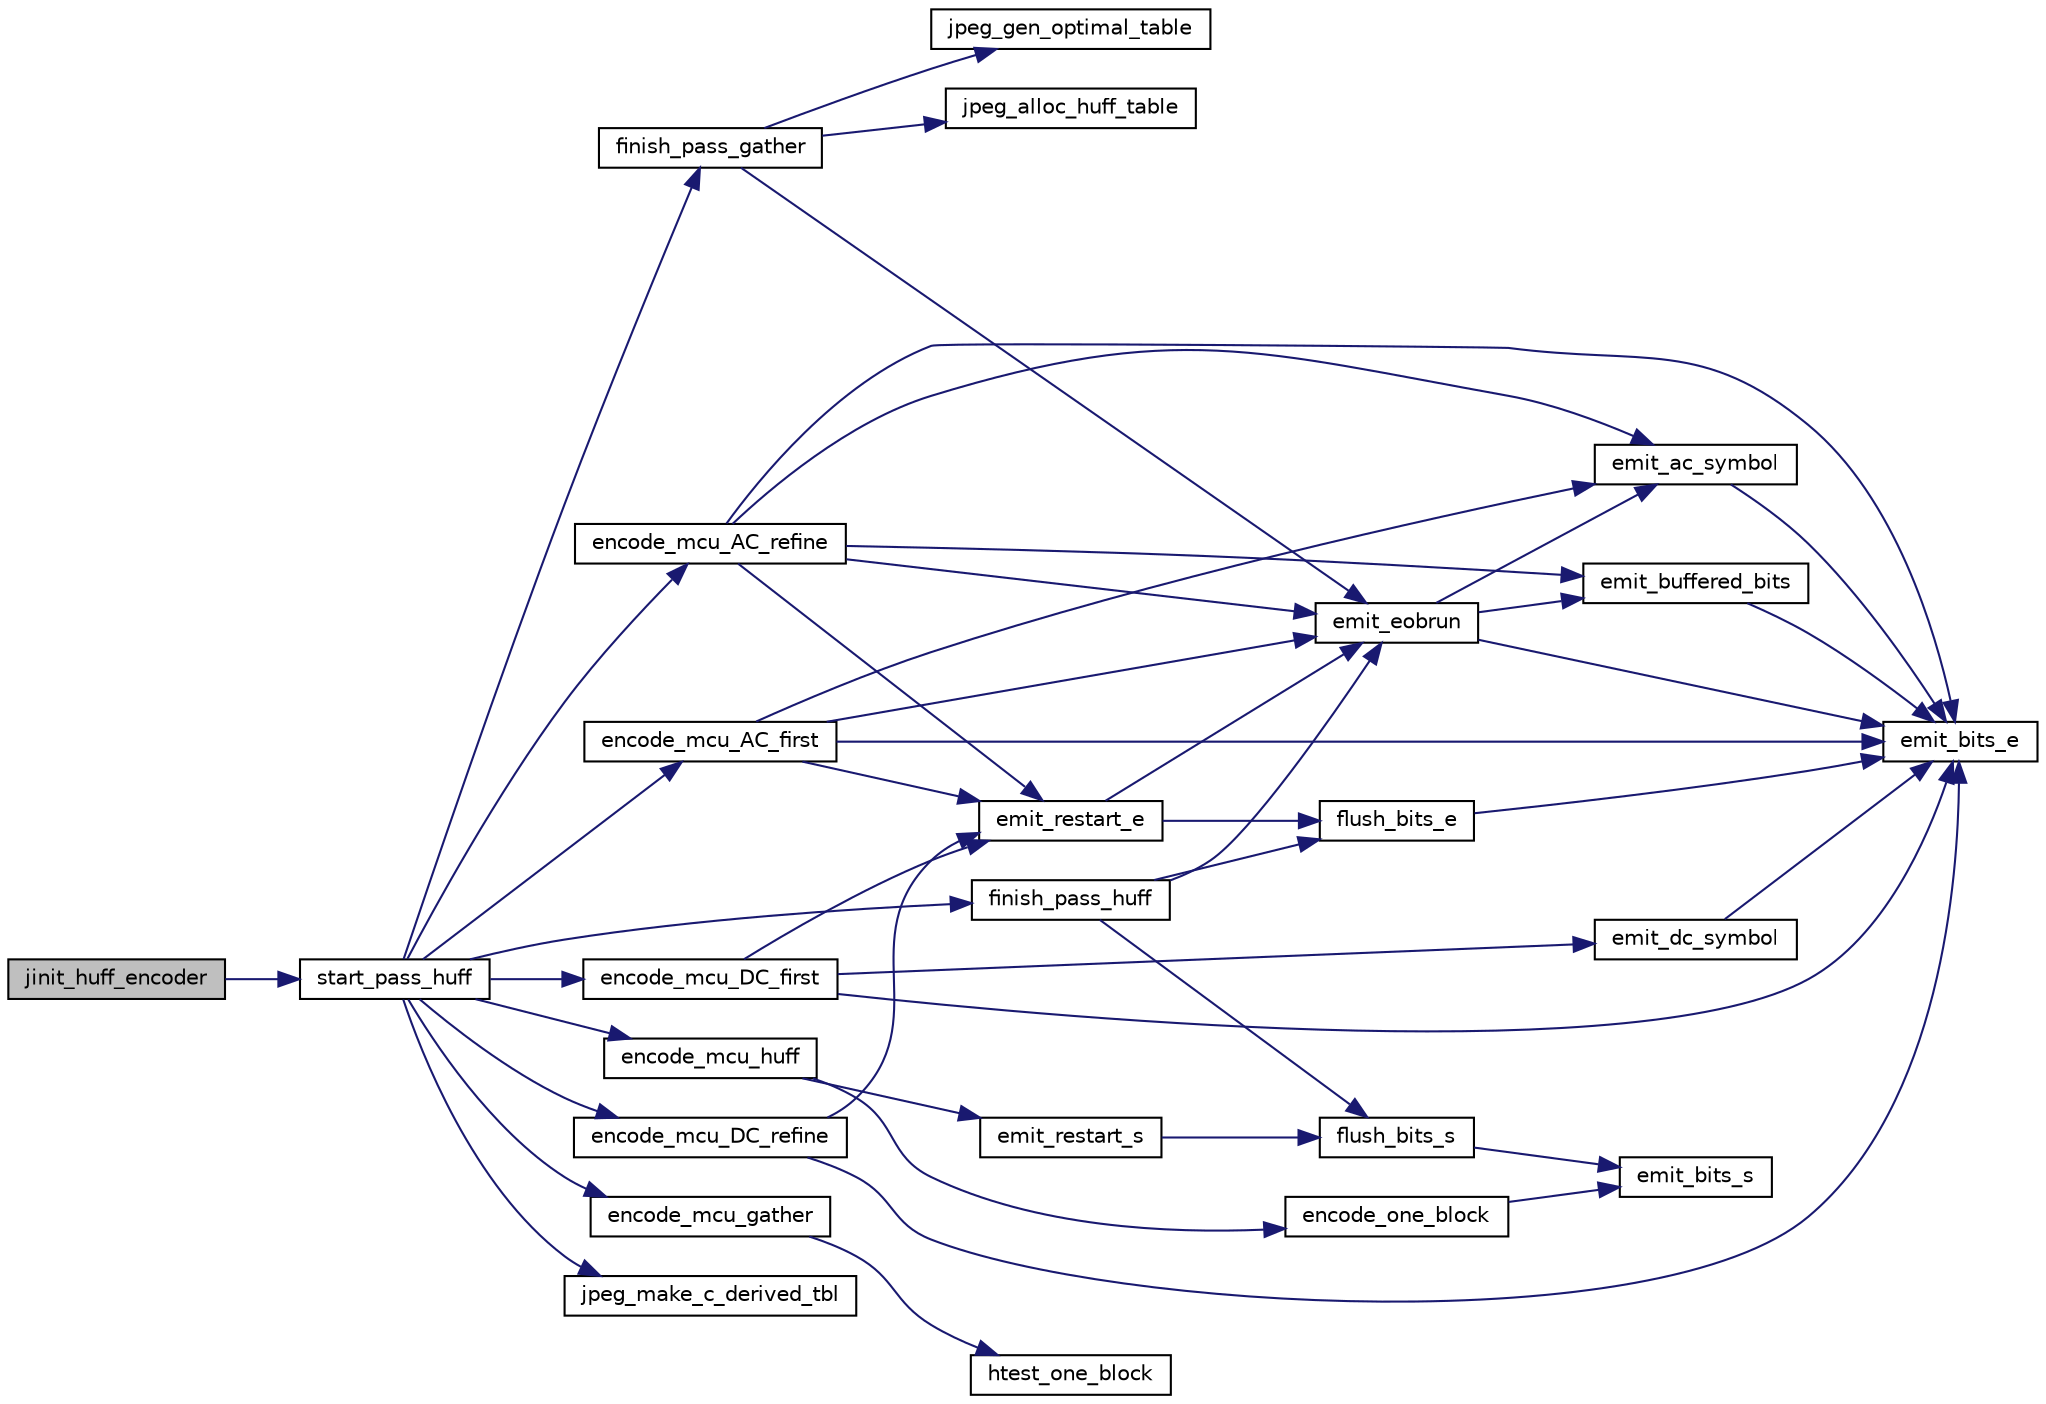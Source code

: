 digraph "jinit_huff_encoder"
{
 // LATEX_PDF_SIZE
  bgcolor="transparent";
  edge [fontname="Helvetica",fontsize="10",labelfontname="Helvetica",labelfontsize="10"];
  node [fontname="Helvetica",fontsize="10",shape=record];
  rankdir="LR";
  Node260 [label="jinit_huff_encoder",height=0.2,width=0.4,color="black", fillcolor="grey75", style="filled", fontcolor="black",tooltip=" "];
  Node260 -> Node261 [color="midnightblue",fontsize="10",style="solid"];
  Node261 [label="start_pass_huff",height=0.2,width=0.4,color="black",URL="$jchuff_8c.html#ae80a7c97813173a2069266702346eb9f",tooltip=" "];
  Node261 -> Node262 [color="midnightblue",fontsize="10",style="solid"];
  Node262 [label="finish_pass_gather",height=0.2,width=0.4,color="black",URL="$jchuff_8c.html#a92d1ffa5f916814234009ccd220ef6da",tooltip=" "];
  Node262 -> Node263 [color="midnightblue",fontsize="10",style="solid"];
  Node263 [label="emit_eobrun",height=0.2,width=0.4,color="black",URL="$jchuff_8c.html#abc3f63e0a0443dabc0b9a520f8e50292",tooltip=" "];
  Node263 -> Node264 [color="midnightblue",fontsize="10",style="solid"];
  Node264 [label="emit_ac_symbol",height=0.2,width=0.4,color="black",URL="$jchuff_8c.html#a07823ab39ef8578973b1bd8e09384350",tooltip=" "];
  Node264 -> Node265 [color="midnightblue",fontsize="10",style="solid"];
  Node265 [label="emit_bits_e",height=0.2,width=0.4,color="black",URL="$jchuff_8c.html#a944ee3875180fbb90badf7c2be7f369d",tooltip=" "];
  Node263 -> Node265 [color="midnightblue",fontsize="10",style="solid"];
  Node263 -> Node266 [color="midnightblue",fontsize="10",style="solid"];
  Node266 [label="emit_buffered_bits",height=0.2,width=0.4,color="black",URL="$jchuff_8c.html#ab4ebe43b6d989c78ef8f216f31c03abf",tooltip=" "];
  Node266 -> Node265 [color="midnightblue",fontsize="10",style="solid"];
  Node262 -> Node267 [color="midnightblue",fontsize="10",style="solid"];
  Node267 [label="jpeg_alloc_huff_table",height=0.2,width=0.4,color="black",URL="$jcomapi_8c.html#af6d023a98d48599258237efa5cc82abf",tooltip=" "];
  Node262 -> Node268 [color="midnightblue",fontsize="10",style="solid"];
  Node268 [label="jpeg_gen_optimal_table",height=0.2,width=0.4,color="black",URL="$jchuff_8c.html#a3f40436fc5d3ec20e1124b84e3256b93",tooltip=" "];
  Node261 -> Node269 [color="midnightblue",fontsize="10",style="solid"];
  Node269 [label="finish_pass_huff",height=0.2,width=0.4,color="black",URL="$jchuff_8c.html#ab0f7f271927d5e929992cc4b3af7b131",tooltip=" "];
  Node269 -> Node263 [color="midnightblue",fontsize="10",style="solid"];
  Node269 -> Node270 [color="midnightblue",fontsize="10",style="solid"];
  Node270 [label="flush_bits_e",height=0.2,width=0.4,color="black",URL="$jchuff_8c.html#abdbb7e0ce2efb140d6616e2d75d81fa8",tooltip=" "];
  Node270 -> Node265 [color="midnightblue",fontsize="10",style="solid"];
  Node269 -> Node271 [color="midnightblue",fontsize="10",style="solid"];
  Node271 [label="flush_bits_s",height=0.2,width=0.4,color="black",URL="$jchuff_8c.html#a9ebdfb0237e6c84aaa1f545d17fd7b9a",tooltip=" "];
  Node271 -> Node272 [color="midnightblue",fontsize="10",style="solid"];
  Node272 [label="emit_bits_s",height=0.2,width=0.4,color="black",URL="$jchuff_8c.html#a983ea6fc417f30e6f14df9c9401aa7d9",tooltip=" "];
  Node261 -> Node273 [color="midnightblue",fontsize="10",style="solid"];
  Node273 [label="encode_mcu_DC_first",height=0.2,width=0.4,color="black",URL="$jchuff_8c.html#a2303fadff5a0fb6bdaa06eb03131d87e",tooltip=" "];
  Node273 -> Node274 [color="midnightblue",fontsize="10",style="solid"];
  Node274 [label="emit_restart_e",height=0.2,width=0.4,color="black",URL="$jchuff_8c.html#a7888c7247d6425c291c2045cf3b84413",tooltip=" "];
  Node274 -> Node263 [color="midnightblue",fontsize="10",style="solid"];
  Node274 -> Node270 [color="midnightblue",fontsize="10",style="solid"];
  Node273 -> Node275 [color="midnightblue",fontsize="10",style="solid"];
  Node275 [label="emit_dc_symbol",height=0.2,width=0.4,color="black",URL="$jchuff_8c.html#aa484dfda1354fdf7945cf110dbf8e7ef",tooltip=" "];
  Node275 -> Node265 [color="midnightblue",fontsize="10",style="solid"];
  Node273 -> Node265 [color="midnightblue",fontsize="10",style="solid"];
  Node261 -> Node276 [color="midnightblue",fontsize="10",style="solid"];
  Node276 [label="encode_mcu_AC_first",height=0.2,width=0.4,color="black",URL="$jchuff_8c.html#a16f93bf9ad174d1e43f92a6844ba56f5",tooltip=" "];
  Node276 -> Node274 [color="midnightblue",fontsize="10",style="solid"];
  Node276 -> Node263 [color="midnightblue",fontsize="10",style="solid"];
  Node276 -> Node264 [color="midnightblue",fontsize="10",style="solid"];
  Node276 -> Node265 [color="midnightblue",fontsize="10",style="solid"];
  Node261 -> Node277 [color="midnightblue",fontsize="10",style="solid"];
  Node277 [label="encode_mcu_DC_refine",height=0.2,width=0.4,color="black",URL="$jchuff_8c.html#a668250087105455338e97ba0f612c700",tooltip=" "];
  Node277 -> Node274 [color="midnightblue",fontsize="10",style="solid"];
  Node277 -> Node265 [color="midnightblue",fontsize="10",style="solid"];
  Node261 -> Node278 [color="midnightblue",fontsize="10",style="solid"];
  Node278 [label="encode_mcu_AC_refine",height=0.2,width=0.4,color="black",URL="$jchuff_8c.html#af22cdbc60163714d02c04ed18d0fcc75",tooltip=" "];
  Node278 -> Node274 [color="midnightblue",fontsize="10",style="solid"];
  Node278 -> Node263 [color="midnightblue",fontsize="10",style="solid"];
  Node278 -> Node264 [color="midnightblue",fontsize="10",style="solid"];
  Node278 -> Node266 [color="midnightblue",fontsize="10",style="solid"];
  Node278 -> Node265 [color="midnightblue",fontsize="10",style="solid"];
  Node261 -> Node279 [color="midnightblue",fontsize="10",style="solid"];
  Node279 [label="encode_mcu_gather",height=0.2,width=0.4,color="black",URL="$jchuff_8c.html#a2d8ec90784ce5332ac0053b710d2059a",tooltip=" "];
  Node279 -> Node280 [color="midnightblue",fontsize="10",style="solid"];
  Node280 [label="htest_one_block",height=0.2,width=0.4,color="black",URL="$jchuff_8c.html#a047d325de5ab123028c4489c07c4db64",tooltip=" "];
  Node261 -> Node281 [color="midnightblue",fontsize="10",style="solid"];
  Node281 [label="encode_mcu_huff",height=0.2,width=0.4,color="black",URL="$jchuff_8c.html#a5f17abbb322e422572e38aba28612a65",tooltip=" "];
  Node281 -> Node282 [color="midnightblue",fontsize="10",style="solid"];
  Node282 [label="emit_restart_s",height=0.2,width=0.4,color="black",URL="$jchuff_8c.html#aecff50ce6a282e0621ac01cfcf8f1f4d",tooltip=" "];
  Node282 -> Node271 [color="midnightblue",fontsize="10",style="solid"];
  Node281 -> Node283 [color="midnightblue",fontsize="10",style="solid"];
  Node283 [label="encode_one_block",height=0.2,width=0.4,color="black",URL="$jchuff_8c.html#ace50da25851d39478557d1cc19365f21",tooltip=" "];
  Node283 -> Node272 [color="midnightblue",fontsize="10",style="solid"];
  Node261 -> Node284 [color="midnightblue",fontsize="10",style="solid"];
  Node284 [label="jpeg_make_c_derived_tbl",height=0.2,width=0.4,color="black",URL="$jchuff_8c.html#a6ba6c9dfe4c088663cdde4f09eaf11e8",tooltip=" "];
}
